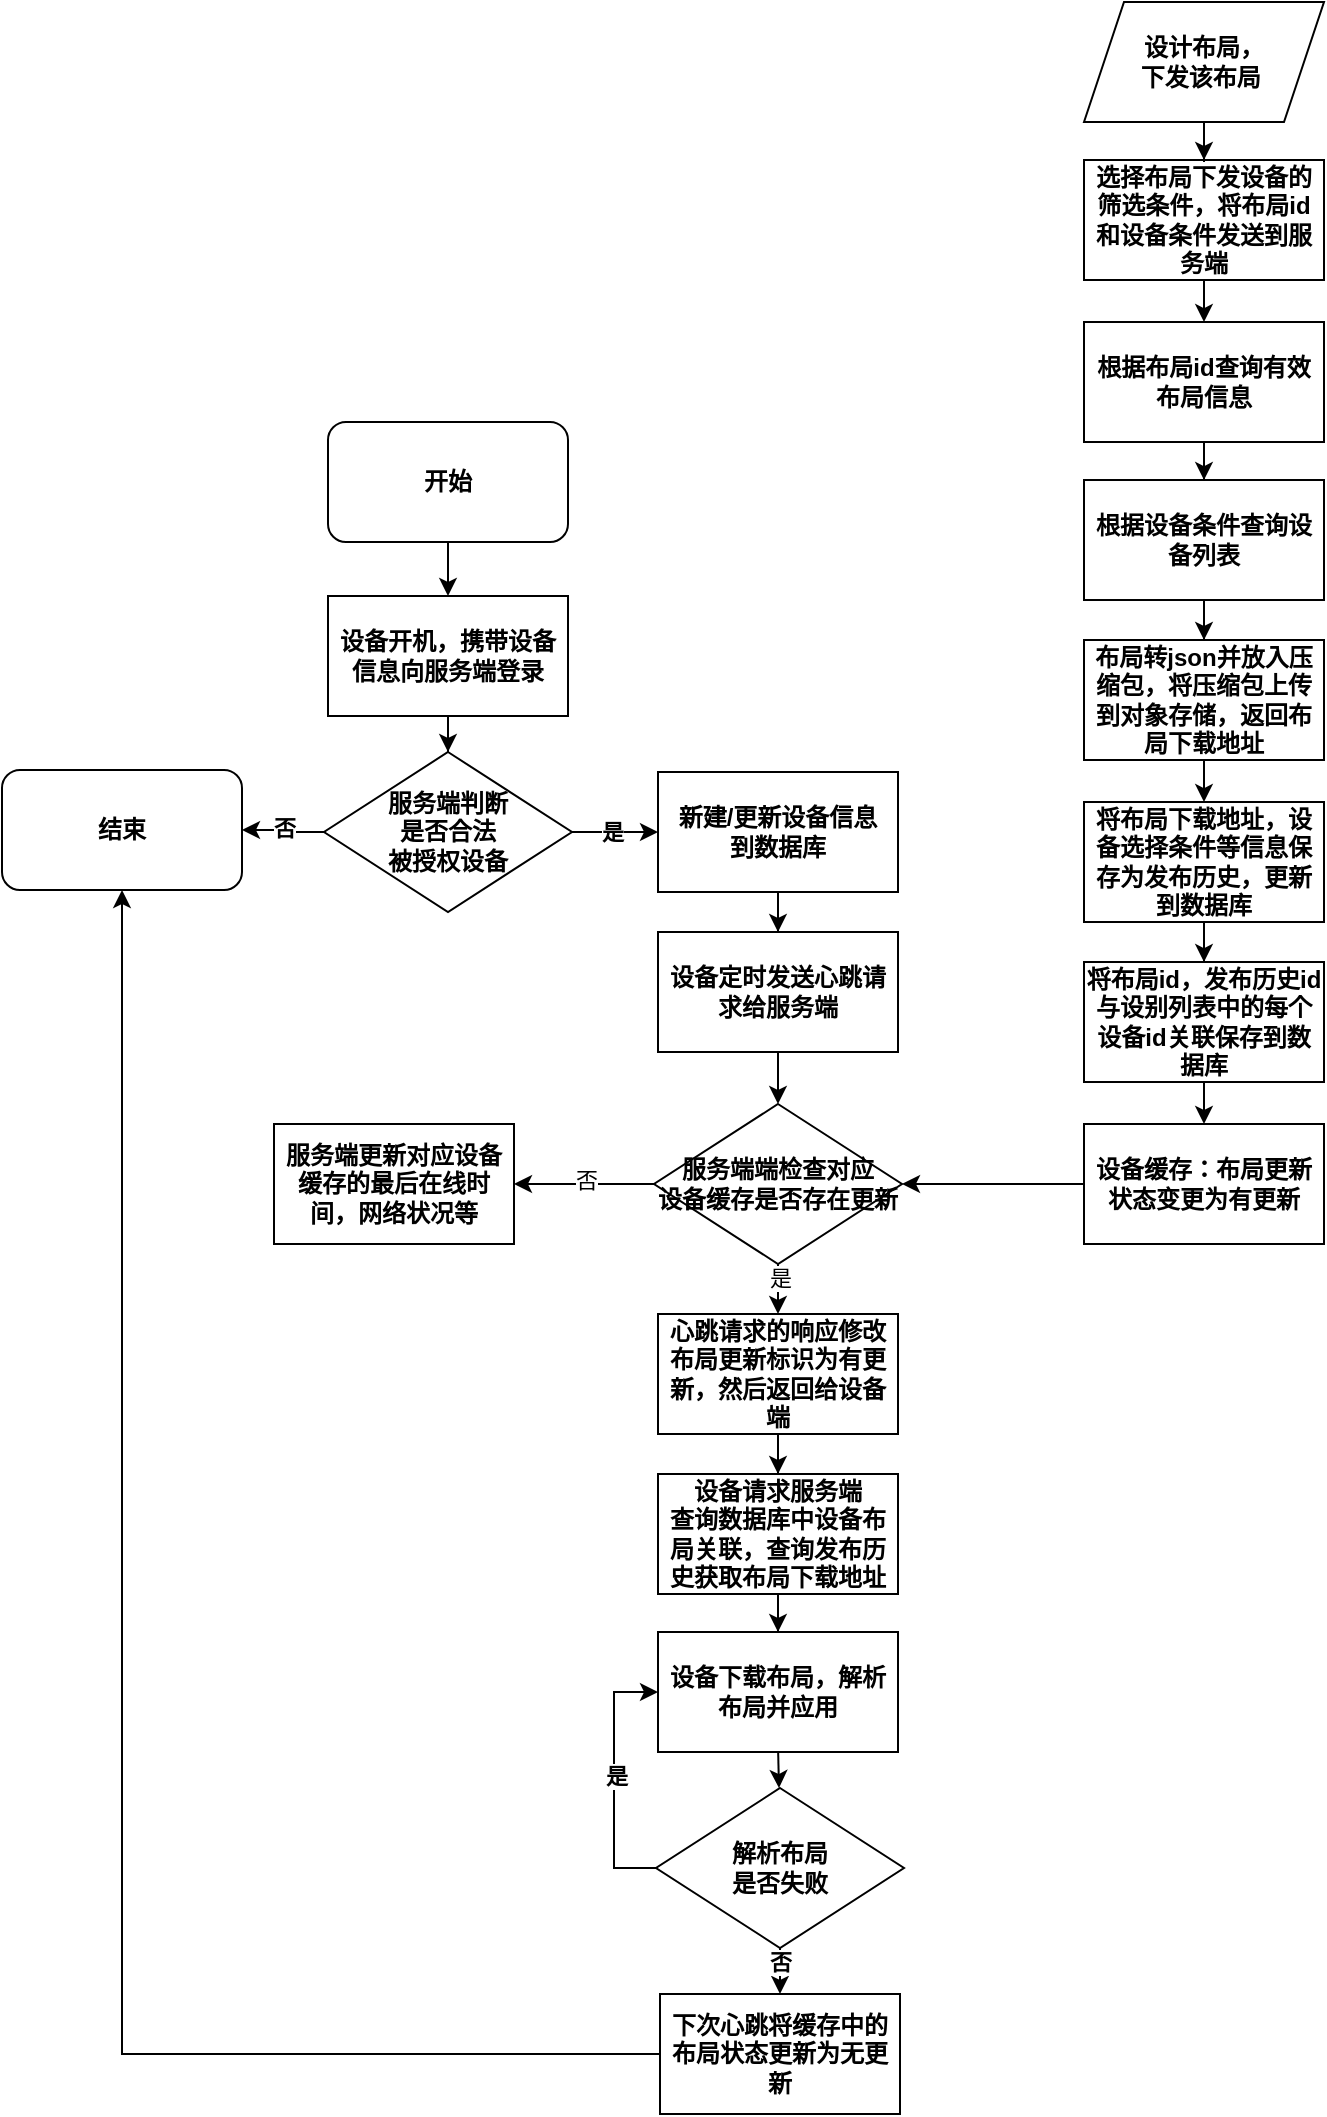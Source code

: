 <mxfile version="24.7.17">
  <diagram id="C5RBs43oDa-KdzZeNtuy" name="Page-1">
    <mxGraphModel dx="1560" dy="687" grid="0" gridSize="10" guides="0" tooltips="1" connect="1" arrows="1" fold="1" page="0" pageScale="1" pageWidth="827" pageHeight="1169" math="0" shadow="0">
      <root>
        <mxCell id="WIyWlLk6GJQsqaUBKTNV-0" />
        <mxCell id="WIyWlLk6GJQsqaUBKTNV-1" parent="WIyWlLk6GJQsqaUBKTNV-0" />
        <mxCell id="vrMutl9Br54j6cZ6q9lH-99" value="" style="edgeStyle=orthogonalEdgeStyle;rounded=0;orthogonalLoop=1;jettySize=auto;html=1;fontStyle=1" parent="WIyWlLk6GJQsqaUBKTNV-1" source="vrMutl9Br54j6cZ6q9lH-91" target="vrMutl9Br54j6cZ6q9lH-92" edge="1">
          <mxGeometry relative="1" as="geometry" />
        </mxCell>
        <mxCell id="vrMutl9Br54j6cZ6q9lH-91" value="开始" style="rounded=1;whiteSpace=wrap;html=1;fontStyle=1" parent="WIyWlLk6GJQsqaUBKTNV-1" vertex="1">
          <mxGeometry x="32" y="252" width="120" height="60" as="geometry" />
        </mxCell>
        <mxCell id="vrMutl9Br54j6cZ6q9lH-100" value="" style="edgeStyle=orthogonalEdgeStyle;rounded=0;orthogonalLoop=1;jettySize=auto;html=1;fontStyle=1" parent="WIyWlLk6GJQsqaUBKTNV-1" source="vrMutl9Br54j6cZ6q9lH-92" target="vrMutl9Br54j6cZ6q9lH-93" edge="1">
          <mxGeometry relative="1" as="geometry" />
        </mxCell>
        <mxCell id="vrMutl9Br54j6cZ6q9lH-92" value="设备开机，携带设备信息向服务端登录" style="rounded=0;whiteSpace=wrap;html=1;fontStyle=1" parent="WIyWlLk6GJQsqaUBKTNV-1" vertex="1">
          <mxGeometry x="32" y="339" width="120" height="60" as="geometry" />
        </mxCell>
        <mxCell id="vrMutl9Br54j6cZ6q9lH-102" value="" style="edgeStyle=orthogonalEdgeStyle;rounded=0;orthogonalLoop=1;jettySize=auto;html=1;fontStyle=1" parent="WIyWlLk6GJQsqaUBKTNV-1" source="vrMutl9Br54j6cZ6q9lH-93" target="vrMutl9Br54j6cZ6q9lH-94" edge="1">
          <mxGeometry relative="1" as="geometry" />
        </mxCell>
        <mxCell id="vrMutl9Br54j6cZ6q9lH-105" value="否" style="edgeLabel;html=1;align=center;verticalAlign=middle;resizable=0;points=[];fontStyle=1" parent="vrMutl9Br54j6cZ6q9lH-102" vertex="1" connectable="0">
          <mxGeometry x="-0.048" y="-2" relative="1" as="geometry">
            <mxPoint as="offset" />
          </mxGeometry>
        </mxCell>
        <mxCell id="vrMutl9Br54j6cZ6q9lH-103" value="" style="edgeStyle=orthogonalEdgeStyle;rounded=0;orthogonalLoop=1;jettySize=auto;html=1;fontStyle=1" parent="WIyWlLk6GJQsqaUBKTNV-1" source="vrMutl9Br54j6cZ6q9lH-93" target="vrMutl9Br54j6cZ6q9lH-95" edge="1">
          <mxGeometry relative="1" as="geometry" />
        </mxCell>
        <mxCell id="vrMutl9Br54j6cZ6q9lH-104" value="是" style="edgeLabel;html=1;align=center;verticalAlign=middle;resizable=0;points=[];fontStyle=1" parent="vrMutl9Br54j6cZ6q9lH-103" vertex="1" connectable="0">
          <mxGeometry x="-0.077" relative="1" as="geometry">
            <mxPoint as="offset" />
          </mxGeometry>
        </mxCell>
        <mxCell id="vrMutl9Br54j6cZ6q9lH-93" value="服务端判断&lt;div&gt;是否合法&lt;div&gt;被授权设备&lt;/div&gt;&lt;/div&gt;" style="rhombus;whiteSpace=wrap;html=1;fontStyle=1" parent="WIyWlLk6GJQsqaUBKTNV-1" vertex="1">
          <mxGeometry x="30" y="417" width="124" height="80" as="geometry" />
        </mxCell>
        <mxCell id="vrMutl9Br54j6cZ6q9lH-94" value="结束" style="rounded=1;whiteSpace=wrap;html=1;fontStyle=1" parent="WIyWlLk6GJQsqaUBKTNV-1" vertex="1">
          <mxGeometry x="-131" y="426" width="120" height="60" as="geometry" />
        </mxCell>
        <mxCell id="vrMutl9Br54j6cZ6q9lH-115" value="" style="edgeStyle=orthogonalEdgeStyle;rounded=0;orthogonalLoop=1;jettySize=auto;html=1;entryX=0.5;entryY=0;entryDx=0;entryDy=0;fontStyle=1" parent="WIyWlLk6GJQsqaUBKTNV-1" source="vrMutl9Br54j6cZ6q9lH-95" target="vrMutl9Br54j6cZ6q9lH-116" edge="1">
          <mxGeometry relative="1" as="geometry">
            <mxPoint x="257" y="502" as="targetPoint" />
          </mxGeometry>
        </mxCell>
        <mxCell id="vrMutl9Br54j6cZ6q9lH-95" value="新建/更新设备信息&lt;div&gt;到数据库&lt;/div&gt;" style="rounded=0;whiteSpace=wrap;html=1;fontStyle=1" parent="WIyWlLk6GJQsqaUBKTNV-1" vertex="1">
          <mxGeometry x="197" y="427" width="120" height="60" as="geometry" />
        </mxCell>
        <mxCell id="vrMutl9Br54j6cZ6q9lH-123" value="" style="edgeStyle=orthogonalEdgeStyle;rounded=0;orthogonalLoop=1;jettySize=auto;html=1;fontStyle=1" parent="WIyWlLk6GJQsqaUBKTNV-1" source="vrMutl9Br54j6cZ6q9lH-107" target="vrMutl9Br54j6cZ6q9lH-109" edge="1">
          <mxGeometry relative="1" as="geometry" />
        </mxCell>
        <mxCell id="vrMutl9Br54j6cZ6q9lH-107" value="选择布局下发设备的筛选条件，将布局id和设备条件发送到服务端" style="rounded=0;whiteSpace=wrap;html=1;fontStyle=1" parent="WIyWlLk6GJQsqaUBKTNV-1" vertex="1">
          <mxGeometry x="410" y="121" width="120" height="60" as="geometry" />
        </mxCell>
        <mxCell id="vrMutl9Br54j6cZ6q9lH-124" value="" style="edgeStyle=orthogonalEdgeStyle;rounded=0;orthogonalLoop=1;jettySize=auto;html=1;fontStyle=1" parent="WIyWlLk6GJQsqaUBKTNV-1" source="vrMutl9Br54j6cZ6q9lH-109" target="vrMutl9Br54j6cZ6q9lH-119" edge="1">
          <mxGeometry relative="1" as="geometry" />
        </mxCell>
        <mxCell id="vrMutl9Br54j6cZ6q9lH-109" value="根据布局id查询有效布局信息" style="whiteSpace=wrap;html=1;fontStyle=1" parent="WIyWlLk6GJQsqaUBKTNV-1" vertex="1">
          <mxGeometry x="409.999" y="202.003" width="120" height="60" as="geometry" />
        </mxCell>
        <mxCell id="vrMutl9Br54j6cZ6q9lH-111" value="" style="edgeStyle=orthogonalEdgeStyle;rounded=0;orthogonalLoop=1;jettySize=auto;html=1;fontStyle=1" parent="WIyWlLk6GJQsqaUBKTNV-1" source="vrMutl9Br54j6cZ6q9lH-110" target="vrMutl9Br54j6cZ6q9lH-107" edge="1">
          <mxGeometry relative="1" as="geometry" />
        </mxCell>
        <mxCell id="vrMutl9Br54j6cZ6q9lH-110" value="设计布局，&lt;div&gt;下发该&lt;span style=&quot;background-color: initial;&quot;&gt;布局&amp;nbsp;&lt;/span&gt;&lt;/div&gt;" style="shape=parallelogram;perimeter=parallelogramPerimeter;whiteSpace=wrap;html=1;fixedSize=1;fontStyle=1" parent="WIyWlLk6GJQsqaUBKTNV-1" vertex="1">
          <mxGeometry x="410" y="42" width="120" height="60" as="geometry" />
        </mxCell>
        <mxCell id="vrMutl9Br54j6cZ6q9lH-122" value="" style="edgeStyle=orthogonalEdgeStyle;rounded=0;orthogonalLoop=1;jettySize=auto;html=1;fontStyle=1;entryX=0.5;entryY=0;entryDx=0;entryDy=0;" parent="WIyWlLk6GJQsqaUBKTNV-1" source="vrMutl9Br54j6cZ6q9lH-116" target="1Bv3MA95LGZGZdDIA4jL-0" edge="1">
          <mxGeometry relative="1" as="geometry">
            <mxPoint x="259" y="629" as="targetPoint" />
          </mxGeometry>
        </mxCell>
        <mxCell id="vrMutl9Br54j6cZ6q9lH-116" value="设备定时发送心跳请求给服务端" style="rounded=0;whiteSpace=wrap;html=1;fontStyle=1" parent="WIyWlLk6GJQsqaUBKTNV-1" vertex="1">
          <mxGeometry x="197" y="507" width="120" height="60" as="geometry" />
        </mxCell>
        <mxCell id="vrMutl9Br54j6cZ6q9lH-127" value="" style="edgeStyle=orthogonalEdgeStyle;rounded=0;orthogonalLoop=1;jettySize=auto;html=1;fontStyle=1" parent="WIyWlLk6GJQsqaUBKTNV-1" source="vrMutl9Br54j6cZ6q9lH-119" target="vrMutl9Br54j6cZ6q9lH-120" edge="1">
          <mxGeometry relative="1" as="geometry" />
        </mxCell>
        <mxCell id="vrMutl9Br54j6cZ6q9lH-119" value="根据设备条件查询设备列表" style="whiteSpace=wrap;html=1;fontStyle=1" parent="WIyWlLk6GJQsqaUBKTNV-1" vertex="1">
          <mxGeometry x="409.999" y="281.003" width="120" height="60" as="geometry" />
        </mxCell>
        <mxCell id="vrMutl9Br54j6cZ6q9lH-128" value="" style="edgeStyle=orthogonalEdgeStyle;rounded=0;orthogonalLoop=1;jettySize=auto;html=1;fontStyle=1" parent="WIyWlLk6GJQsqaUBKTNV-1" source="vrMutl9Br54j6cZ6q9lH-120" target="vrMutl9Br54j6cZ6q9lH-121" edge="1">
          <mxGeometry relative="1" as="geometry" />
        </mxCell>
        <mxCell id="vrMutl9Br54j6cZ6q9lH-120" value="布局转json并放入压缩包，将压缩包上传到对象存储，返回布局下载地址" style="whiteSpace=wrap;html=1;fontStyle=1" parent="WIyWlLk6GJQsqaUBKTNV-1" vertex="1">
          <mxGeometry x="410" y="361" width="120" height="60" as="geometry" />
        </mxCell>
        <mxCell id="vrMutl9Br54j6cZ6q9lH-147" value="" style="edgeStyle=orthogonalEdgeStyle;rounded=0;orthogonalLoop=1;jettySize=auto;html=1;fontStyle=1" parent="WIyWlLk6GJQsqaUBKTNV-1" source="vrMutl9Br54j6cZ6q9lH-121" target="vrMutl9Br54j6cZ6q9lH-146" edge="1">
          <mxGeometry relative="1" as="geometry" />
        </mxCell>
        <mxCell id="vrMutl9Br54j6cZ6q9lH-121" value="将布局下载地址，设备选择条件等信息保存为发布历史，更新到数据库" style="whiteSpace=wrap;html=1;fontStyle=1" parent="WIyWlLk6GJQsqaUBKTNV-1" vertex="1">
          <mxGeometry x="409.999" y="442.003" width="120" height="60" as="geometry" />
        </mxCell>
        <mxCell id="1Bv3MA95LGZGZdDIA4jL-4" value="" style="edgeStyle=orthogonalEdgeStyle;rounded=0;orthogonalLoop=1;jettySize=auto;html=1;" parent="WIyWlLk6GJQsqaUBKTNV-1" source="vrMutl9Br54j6cZ6q9lH-129" target="1Bv3MA95LGZGZdDIA4jL-0" edge="1">
          <mxGeometry relative="1" as="geometry" />
        </mxCell>
        <mxCell id="vrMutl9Br54j6cZ6q9lH-129" value="设备缓存：布局更新状态变更为有更新" style="whiteSpace=wrap;html=1;fontStyle=1" parent="WIyWlLk6GJQsqaUBKTNV-1" vertex="1">
          <mxGeometry x="410" y="603" width="120" height="60" as="geometry" />
        </mxCell>
        <mxCell id="vrMutl9Br54j6cZ6q9lH-150" value="" style="edgeStyle=orthogonalEdgeStyle;rounded=0;orthogonalLoop=1;jettySize=auto;html=1;fontStyle=1" parent="WIyWlLk6GJQsqaUBKTNV-1" source="vrMutl9Br54j6cZ6q9lH-144" target="vrMutl9Br54j6cZ6q9lH-149" edge="1">
          <mxGeometry relative="1" as="geometry" />
        </mxCell>
        <mxCell id="vrMutl9Br54j6cZ6q9lH-144" value="设备请求服务端&lt;div&gt;查询数据库中设备布局关联，查询发布历史获取布局下载地址&lt;/div&gt;" style="rounded=0;whiteSpace=wrap;html=1;fontStyle=1" parent="WIyWlLk6GJQsqaUBKTNV-1" vertex="1">
          <mxGeometry x="197" y="778" width="120" height="60" as="geometry" />
        </mxCell>
        <mxCell id="vrMutl9Br54j6cZ6q9lH-148" value="" style="edgeStyle=orthogonalEdgeStyle;rounded=0;orthogonalLoop=1;jettySize=auto;html=1;fontStyle=1" parent="WIyWlLk6GJQsqaUBKTNV-1" source="vrMutl9Br54j6cZ6q9lH-146" target="vrMutl9Br54j6cZ6q9lH-129" edge="1">
          <mxGeometry relative="1" as="geometry" />
        </mxCell>
        <mxCell id="vrMutl9Br54j6cZ6q9lH-146" value="将布局id，发布历史id与设别列表中的每个设备id关联保存到数据库" style="whiteSpace=wrap;html=1;fontStyle=1" parent="WIyWlLk6GJQsqaUBKTNV-1" vertex="1">
          <mxGeometry x="409.999" y="522.003" width="120" height="60" as="geometry" />
        </mxCell>
        <mxCell id="vrMutl9Br54j6cZ6q9lH-152" value="" style="edgeStyle=orthogonalEdgeStyle;rounded=0;orthogonalLoop=1;jettySize=auto;html=1;fontStyle=1" parent="WIyWlLk6GJQsqaUBKTNV-1" target="vrMutl9Br54j6cZ6q9lH-151" edge="1">
          <mxGeometry relative="1" as="geometry">
            <mxPoint x="257" y="914" as="sourcePoint" />
          </mxGeometry>
        </mxCell>
        <mxCell id="vrMutl9Br54j6cZ6q9lH-149" value="设备下载布局，解析布局并应用" style="rounded=0;whiteSpace=wrap;html=1;fontStyle=1" parent="WIyWlLk6GJQsqaUBKTNV-1" vertex="1">
          <mxGeometry x="197" y="857" width="120" height="60" as="geometry" />
        </mxCell>
        <mxCell id="vrMutl9Br54j6cZ6q9lH-154" value="" style="edgeStyle=orthogonalEdgeStyle;rounded=0;orthogonalLoop=1;jettySize=auto;html=1;entryX=0;entryY=0.5;entryDx=0;entryDy=0;fontStyle=1" parent="WIyWlLk6GJQsqaUBKTNV-1" source="vrMutl9Br54j6cZ6q9lH-151" target="vrMutl9Br54j6cZ6q9lH-149" edge="1">
          <mxGeometry relative="1" as="geometry">
            <mxPoint x="113" y="981" as="targetPoint" />
            <Array as="points">
              <mxPoint x="175" y="975" />
              <mxPoint x="175" y="887" />
            </Array>
          </mxGeometry>
        </mxCell>
        <mxCell id="vrMutl9Br54j6cZ6q9lH-155" value="是" style="edgeLabel;html=1;align=center;verticalAlign=middle;resizable=0;points=[];fontStyle=1" parent="vrMutl9Br54j6cZ6q9lH-154" vertex="1" connectable="0">
          <mxGeometry x="0.025" y="-1" relative="1" as="geometry">
            <mxPoint as="offset" />
          </mxGeometry>
        </mxCell>
        <mxCell id="vrMutl9Br54j6cZ6q9lH-157" value="" style="edgeStyle=orthogonalEdgeStyle;rounded=0;orthogonalLoop=1;jettySize=auto;html=1;fontStyle=1" parent="WIyWlLk6GJQsqaUBKTNV-1" source="vrMutl9Br54j6cZ6q9lH-151" target="vrMutl9Br54j6cZ6q9lH-156" edge="1">
          <mxGeometry relative="1" as="geometry" />
        </mxCell>
        <mxCell id="vrMutl9Br54j6cZ6q9lH-158" value="否" style="edgeLabel;html=1;align=center;verticalAlign=middle;resizable=0;points=[];fontStyle=1" parent="vrMutl9Br54j6cZ6q9lH-157" vertex="1" connectable="0">
          <mxGeometry x="-0.58" relative="1" as="geometry">
            <mxPoint y="-5" as="offset" />
          </mxGeometry>
        </mxCell>
        <mxCell id="vrMutl9Br54j6cZ6q9lH-151" value="解析布局&lt;div&gt;是否失败&lt;/div&gt;" style="rhombus;whiteSpace=wrap;html=1;fontStyle=1" parent="WIyWlLk6GJQsqaUBKTNV-1" vertex="1">
          <mxGeometry x="196" y="935" width="124" height="80" as="geometry" />
        </mxCell>
        <mxCell id="vrMutl9Br54j6cZ6q9lH-160" value="" style="edgeStyle=orthogonalEdgeStyle;rounded=0;orthogonalLoop=1;jettySize=auto;html=1;entryX=0.5;entryY=1;entryDx=0;entryDy=0;fontStyle=1" parent="WIyWlLk6GJQsqaUBKTNV-1" source="vrMutl9Br54j6cZ6q9lH-156" target="vrMutl9Br54j6cZ6q9lH-94" edge="1">
          <mxGeometry relative="1" as="geometry">
            <mxPoint x="118" y="1060" as="targetPoint" />
          </mxGeometry>
        </mxCell>
        <mxCell id="vrMutl9Br54j6cZ6q9lH-156" value="下次心跳将缓存中的布局状态更新为无更新" style="whiteSpace=wrap;html=1;fontStyle=1" parent="WIyWlLk6GJQsqaUBKTNV-1" vertex="1">
          <mxGeometry x="198" y="1038" width="120" height="60" as="geometry" />
        </mxCell>
        <mxCell id="1Bv3MA95LGZGZdDIA4jL-2" value="" style="edgeStyle=orthogonalEdgeStyle;rounded=0;orthogonalLoop=1;jettySize=auto;html=1;" parent="WIyWlLk6GJQsqaUBKTNV-1" source="1Bv3MA95LGZGZdDIA4jL-0" target="1Bv3MA95LGZGZdDIA4jL-1" edge="1">
          <mxGeometry relative="1" as="geometry" />
        </mxCell>
        <mxCell id="1Bv3MA95LGZGZdDIA4jL-3" value="否" style="edgeLabel;html=1;align=center;verticalAlign=middle;resizable=0;points=[];" parent="1Bv3MA95LGZGZdDIA4jL-2" vertex="1" connectable="0">
          <mxGeometry x="-0.027" y="-2" relative="1" as="geometry">
            <mxPoint as="offset" />
          </mxGeometry>
        </mxCell>
        <mxCell id="1Bv3MA95LGZGZdDIA4jL-7" value="" style="edgeStyle=orthogonalEdgeStyle;rounded=0;orthogonalLoop=1;jettySize=auto;html=1;" parent="WIyWlLk6GJQsqaUBKTNV-1" source="1Bv3MA95LGZGZdDIA4jL-0" target="1Bv3MA95LGZGZdDIA4jL-5" edge="1">
          <mxGeometry relative="1" as="geometry" />
        </mxCell>
        <mxCell id="1Bv3MA95LGZGZdDIA4jL-8" value="是" style="edgeLabel;html=1;align=center;verticalAlign=middle;resizable=0;points=[];" parent="1Bv3MA95LGZGZdDIA4jL-7" vertex="1" connectable="0">
          <mxGeometry x="0.383" y="1" relative="1" as="geometry">
            <mxPoint y="-1" as="offset" />
          </mxGeometry>
        </mxCell>
        <mxCell id="1Bv3MA95LGZGZdDIA4jL-0" value="服务端端检查对应&lt;div&gt;设备缓&lt;span style=&quot;background-color: initial;&quot;&gt;存&lt;/span&gt;&lt;span style=&quot;background-color: initial;&quot;&gt;是否存在更新&lt;/span&gt;&lt;/div&gt;" style="rhombus;whiteSpace=wrap;html=1;fontStyle=1" parent="WIyWlLk6GJQsqaUBKTNV-1" vertex="1">
          <mxGeometry x="195" y="593" width="124" height="80" as="geometry" />
        </mxCell>
        <mxCell id="1Bv3MA95LGZGZdDIA4jL-1" value="服务端更新对应设备缓存的最后在线时间，网络状况等" style="rounded=0;whiteSpace=wrap;html=1;fontStyle=1" parent="WIyWlLk6GJQsqaUBKTNV-1" vertex="1">
          <mxGeometry x="5" y="603" width="120" height="60" as="geometry" />
        </mxCell>
        <mxCell id="1Bv3MA95LGZGZdDIA4jL-11" value="" style="edgeStyle=orthogonalEdgeStyle;rounded=0;orthogonalLoop=1;jettySize=auto;html=1;" parent="WIyWlLk6GJQsqaUBKTNV-1" source="1Bv3MA95LGZGZdDIA4jL-5" target="vrMutl9Br54j6cZ6q9lH-144" edge="1">
          <mxGeometry relative="1" as="geometry" />
        </mxCell>
        <mxCell id="1Bv3MA95LGZGZdDIA4jL-5" value="心跳请求的响应修改布局更新标识为有更新，然后返回给设备端" style="rounded=0;whiteSpace=wrap;html=1;fontStyle=1" parent="WIyWlLk6GJQsqaUBKTNV-1" vertex="1">
          <mxGeometry x="197" y="698" width="120" height="60" as="geometry" />
        </mxCell>
      </root>
    </mxGraphModel>
  </diagram>
</mxfile>
